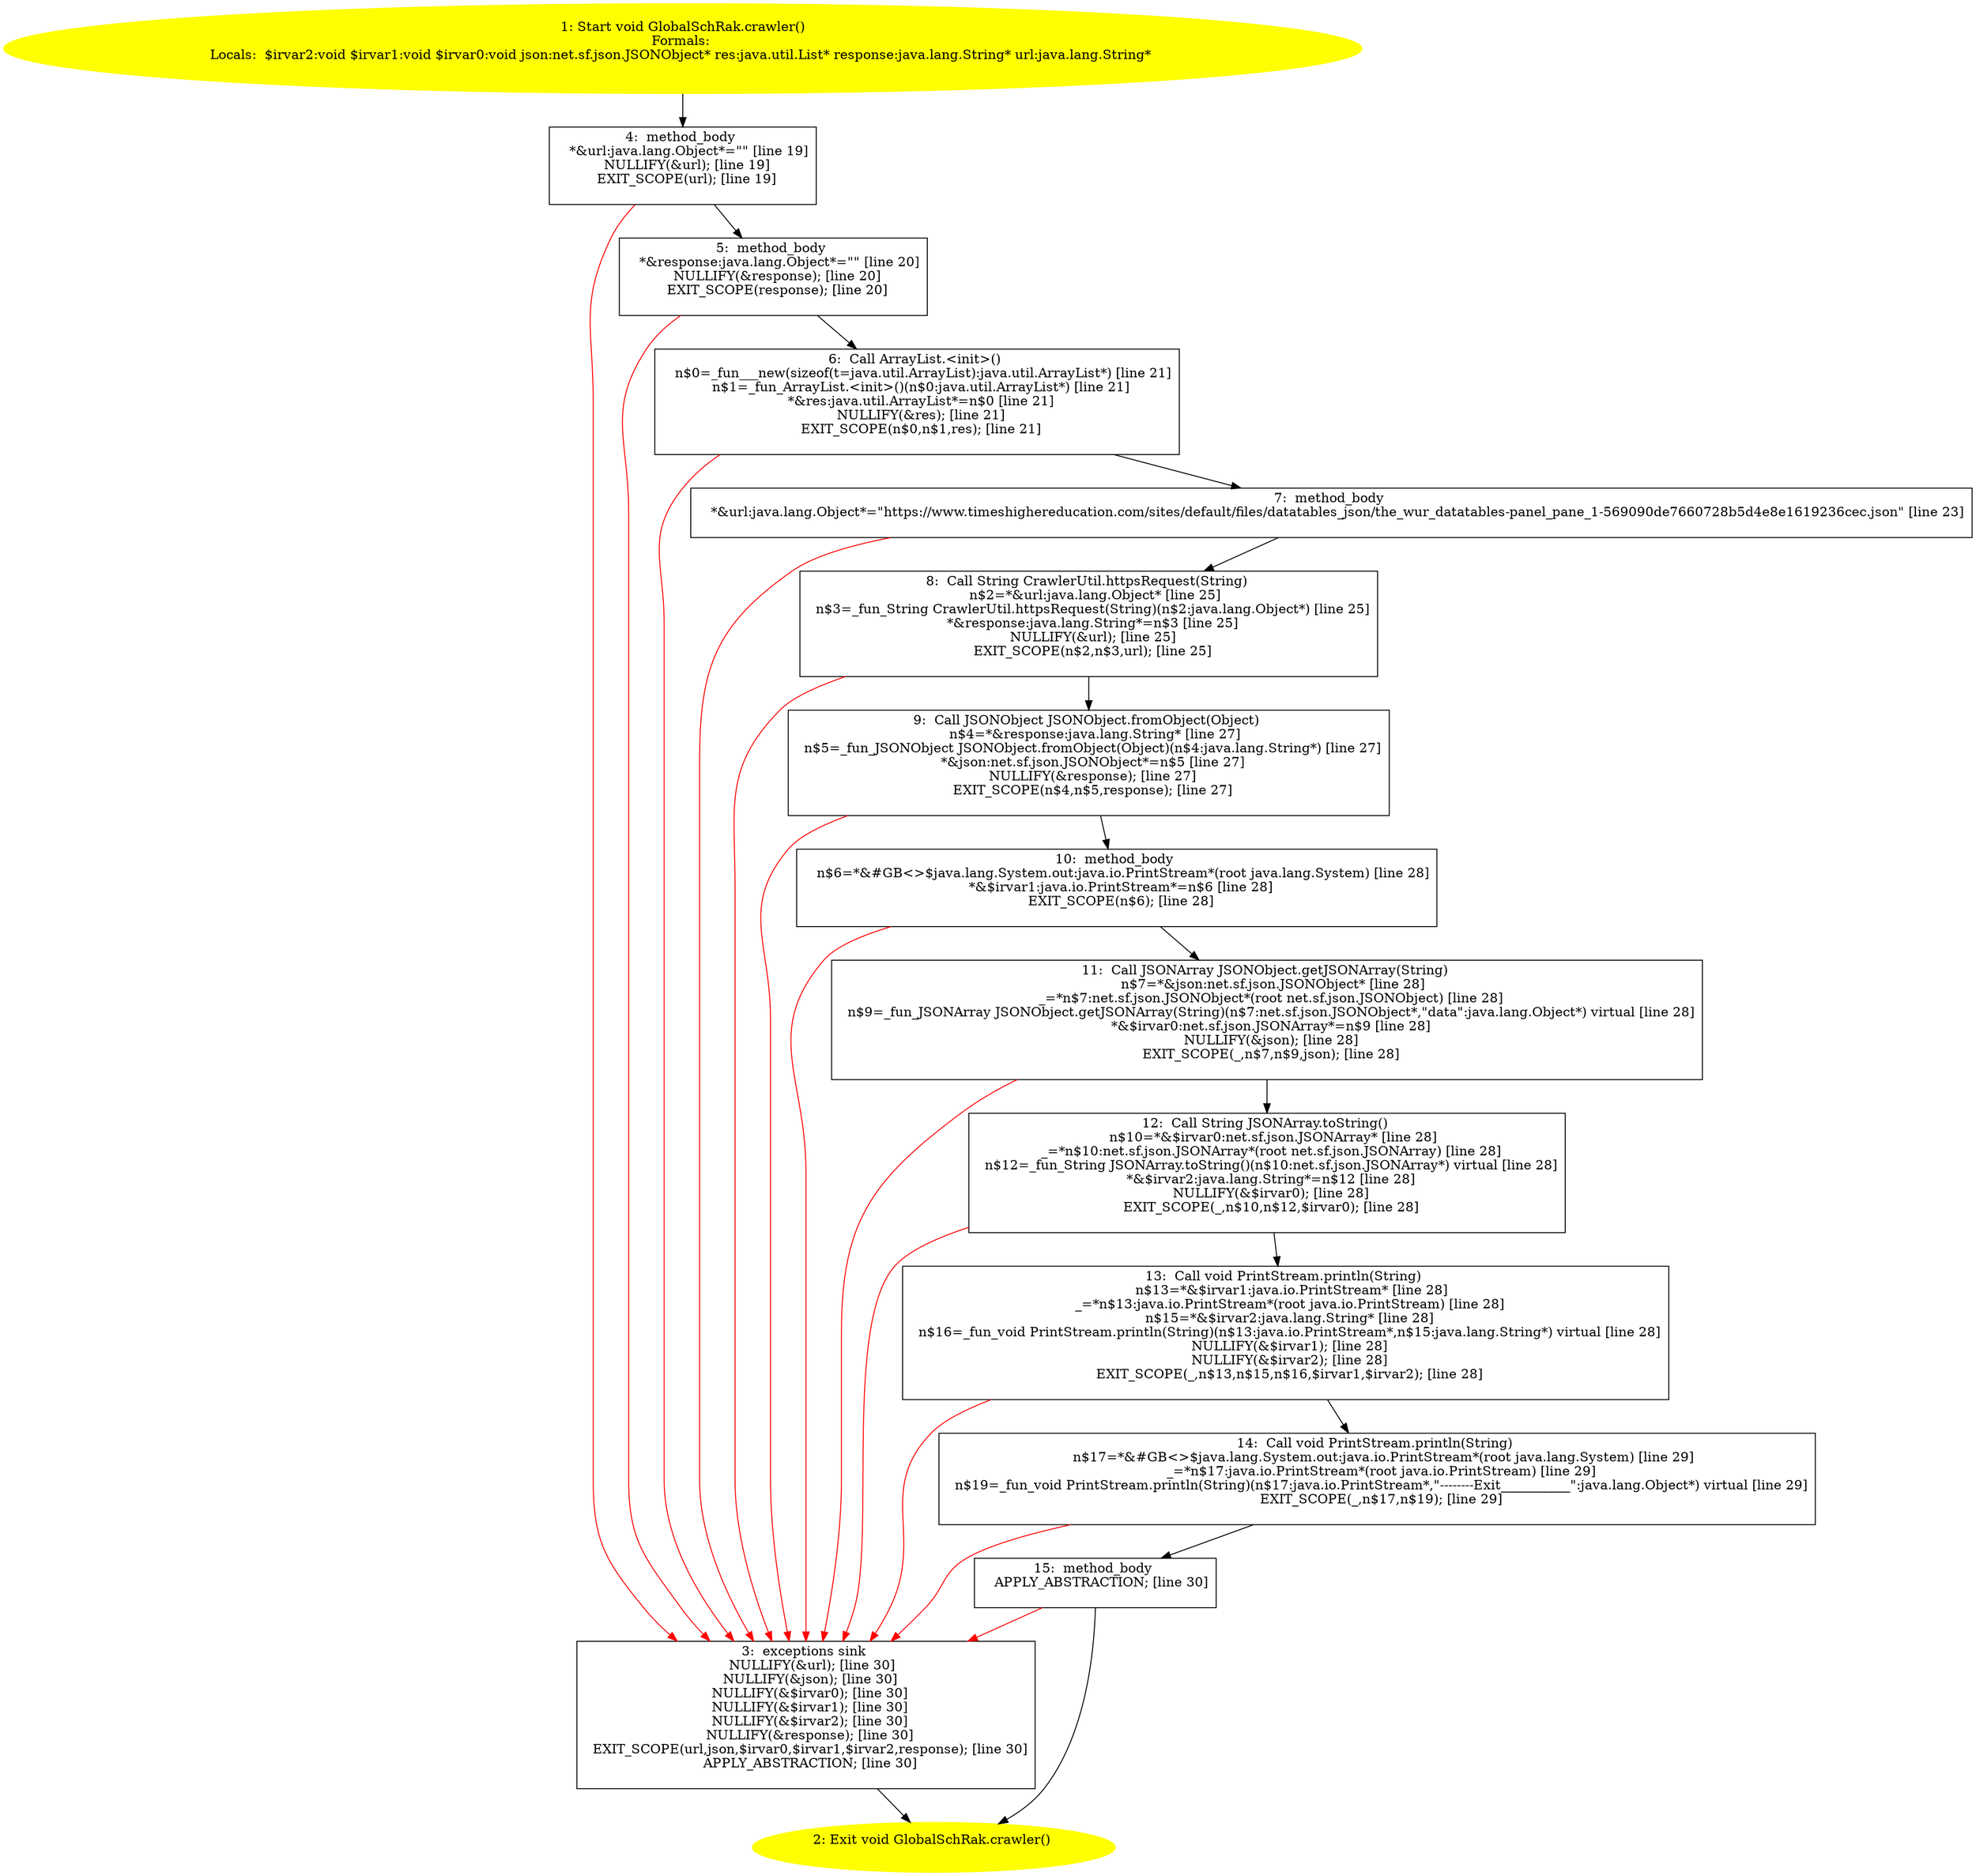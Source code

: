 /* @generated */
digraph cfg {
"com.dulishuo.times.sixteen.GlobalSchRak.crawler():void.9a0983d520bcf175b050374b6f51ee78_1" [label="1: Start void GlobalSchRak.crawler()\nFormals: \nLocals:  $irvar2:void $irvar1:void $irvar0:void json:net.sf.json.JSONObject* res:java.util.List* response:java.lang.String* url:java.lang.String* \n  " color=yellow style=filled]
	

	 "com.dulishuo.times.sixteen.GlobalSchRak.crawler():void.9a0983d520bcf175b050374b6f51ee78_1" -> "com.dulishuo.times.sixteen.GlobalSchRak.crawler():void.9a0983d520bcf175b050374b6f51ee78_4" ;
"com.dulishuo.times.sixteen.GlobalSchRak.crawler():void.9a0983d520bcf175b050374b6f51ee78_2" [label="2: Exit void GlobalSchRak.crawler() \n  " color=yellow style=filled]
	

"com.dulishuo.times.sixteen.GlobalSchRak.crawler():void.9a0983d520bcf175b050374b6f51ee78_3" [label="3:  exceptions sink \n   NULLIFY(&url); [line 30]\n  NULLIFY(&json); [line 30]\n  NULLIFY(&$irvar0); [line 30]\n  NULLIFY(&$irvar1); [line 30]\n  NULLIFY(&$irvar2); [line 30]\n  NULLIFY(&response); [line 30]\n  EXIT_SCOPE(url,json,$irvar0,$irvar1,$irvar2,response); [line 30]\n  APPLY_ABSTRACTION; [line 30]\n " shape="box"]
	

	 "com.dulishuo.times.sixteen.GlobalSchRak.crawler():void.9a0983d520bcf175b050374b6f51ee78_3" -> "com.dulishuo.times.sixteen.GlobalSchRak.crawler():void.9a0983d520bcf175b050374b6f51ee78_2" ;
"com.dulishuo.times.sixteen.GlobalSchRak.crawler():void.9a0983d520bcf175b050374b6f51ee78_4" [label="4:  method_body \n   *&url:java.lang.Object*=\"\" [line 19]\n  NULLIFY(&url); [line 19]\n  EXIT_SCOPE(url); [line 19]\n " shape="box"]
	

	 "com.dulishuo.times.sixteen.GlobalSchRak.crawler():void.9a0983d520bcf175b050374b6f51ee78_4" -> "com.dulishuo.times.sixteen.GlobalSchRak.crawler():void.9a0983d520bcf175b050374b6f51ee78_5" ;
	 "com.dulishuo.times.sixteen.GlobalSchRak.crawler():void.9a0983d520bcf175b050374b6f51ee78_4" -> "com.dulishuo.times.sixteen.GlobalSchRak.crawler():void.9a0983d520bcf175b050374b6f51ee78_3" [color="red" ];
"com.dulishuo.times.sixteen.GlobalSchRak.crawler():void.9a0983d520bcf175b050374b6f51ee78_5" [label="5:  method_body \n   *&response:java.lang.Object*=\"\" [line 20]\n  NULLIFY(&response); [line 20]\n  EXIT_SCOPE(response); [line 20]\n " shape="box"]
	

	 "com.dulishuo.times.sixteen.GlobalSchRak.crawler():void.9a0983d520bcf175b050374b6f51ee78_5" -> "com.dulishuo.times.sixteen.GlobalSchRak.crawler():void.9a0983d520bcf175b050374b6f51ee78_6" ;
	 "com.dulishuo.times.sixteen.GlobalSchRak.crawler():void.9a0983d520bcf175b050374b6f51ee78_5" -> "com.dulishuo.times.sixteen.GlobalSchRak.crawler():void.9a0983d520bcf175b050374b6f51ee78_3" [color="red" ];
"com.dulishuo.times.sixteen.GlobalSchRak.crawler():void.9a0983d520bcf175b050374b6f51ee78_6" [label="6:  Call ArrayList.<init>() \n   n$0=_fun___new(sizeof(t=java.util.ArrayList):java.util.ArrayList*) [line 21]\n  n$1=_fun_ArrayList.<init>()(n$0:java.util.ArrayList*) [line 21]\n  *&res:java.util.ArrayList*=n$0 [line 21]\n  NULLIFY(&res); [line 21]\n  EXIT_SCOPE(n$0,n$1,res); [line 21]\n " shape="box"]
	

	 "com.dulishuo.times.sixteen.GlobalSchRak.crawler():void.9a0983d520bcf175b050374b6f51ee78_6" -> "com.dulishuo.times.sixteen.GlobalSchRak.crawler():void.9a0983d520bcf175b050374b6f51ee78_7" ;
	 "com.dulishuo.times.sixteen.GlobalSchRak.crawler():void.9a0983d520bcf175b050374b6f51ee78_6" -> "com.dulishuo.times.sixteen.GlobalSchRak.crawler():void.9a0983d520bcf175b050374b6f51ee78_3" [color="red" ];
"com.dulishuo.times.sixteen.GlobalSchRak.crawler():void.9a0983d520bcf175b050374b6f51ee78_7" [label="7:  method_body \n   *&url:java.lang.Object*=\"https://www.timeshighereducation.com/sites/default/files/datatables_json/the_wur_datatables-panel_pane_1-569090de7660728b5d4e8e1619236cec.json\" [line 23]\n " shape="box"]
	

	 "com.dulishuo.times.sixteen.GlobalSchRak.crawler():void.9a0983d520bcf175b050374b6f51ee78_7" -> "com.dulishuo.times.sixteen.GlobalSchRak.crawler():void.9a0983d520bcf175b050374b6f51ee78_8" ;
	 "com.dulishuo.times.sixteen.GlobalSchRak.crawler():void.9a0983d520bcf175b050374b6f51ee78_7" -> "com.dulishuo.times.sixteen.GlobalSchRak.crawler():void.9a0983d520bcf175b050374b6f51ee78_3" [color="red" ];
"com.dulishuo.times.sixteen.GlobalSchRak.crawler():void.9a0983d520bcf175b050374b6f51ee78_8" [label="8:  Call String CrawlerUtil.httpsRequest(String) \n   n$2=*&url:java.lang.Object* [line 25]\n  n$3=_fun_String CrawlerUtil.httpsRequest(String)(n$2:java.lang.Object*) [line 25]\n  *&response:java.lang.String*=n$3 [line 25]\n  NULLIFY(&url); [line 25]\n  EXIT_SCOPE(n$2,n$3,url); [line 25]\n " shape="box"]
	

	 "com.dulishuo.times.sixteen.GlobalSchRak.crawler():void.9a0983d520bcf175b050374b6f51ee78_8" -> "com.dulishuo.times.sixteen.GlobalSchRak.crawler():void.9a0983d520bcf175b050374b6f51ee78_9" ;
	 "com.dulishuo.times.sixteen.GlobalSchRak.crawler():void.9a0983d520bcf175b050374b6f51ee78_8" -> "com.dulishuo.times.sixteen.GlobalSchRak.crawler():void.9a0983d520bcf175b050374b6f51ee78_3" [color="red" ];
"com.dulishuo.times.sixteen.GlobalSchRak.crawler():void.9a0983d520bcf175b050374b6f51ee78_9" [label="9:  Call JSONObject JSONObject.fromObject(Object) \n   n$4=*&response:java.lang.String* [line 27]\n  n$5=_fun_JSONObject JSONObject.fromObject(Object)(n$4:java.lang.String*) [line 27]\n  *&json:net.sf.json.JSONObject*=n$5 [line 27]\n  NULLIFY(&response); [line 27]\n  EXIT_SCOPE(n$4,n$5,response); [line 27]\n " shape="box"]
	

	 "com.dulishuo.times.sixteen.GlobalSchRak.crawler():void.9a0983d520bcf175b050374b6f51ee78_9" -> "com.dulishuo.times.sixteen.GlobalSchRak.crawler():void.9a0983d520bcf175b050374b6f51ee78_10" ;
	 "com.dulishuo.times.sixteen.GlobalSchRak.crawler():void.9a0983d520bcf175b050374b6f51ee78_9" -> "com.dulishuo.times.sixteen.GlobalSchRak.crawler():void.9a0983d520bcf175b050374b6f51ee78_3" [color="red" ];
"com.dulishuo.times.sixteen.GlobalSchRak.crawler():void.9a0983d520bcf175b050374b6f51ee78_10" [label="10:  method_body \n   n$6=*&#GB<>$java.lang.System.out:java.io.PrintStream*(root java.lang.System) [line 28]\n  *&$irvar1:java.io.PrintStream*=n$6 [line 28]\n  EXIT_SCOPE(n$6); [line 28]\n " shape="box"]
	

	 "com.dulishuo.times.sixteen.GlobalSchRak.crawler():void.9a0983d520bcf175b050374b6f51ee78_10" -> "com.dulishuo.times.sixteen.GlobalSchRak.crawler():void.9a0983d520bcf175b050374b6f51ee78_11" ;
	 "com.dulishuo.times.sixteen.GlobalSchRak.crawler():void.9a0983d520bcf175b050374b6f51ee78_10" -> "com.dulishuo.times.sixteen.GlobalSchRak.crawler():void.9a0983d520bcf175b050374b6f51ee78_3" [color="red" ];
"com.dulishuo.times.sixteen.GlobalSchRak.crawler():void.9a0983d520bcf175b050374b6f51ee78_11" [label="11:  Call JSONArray JSONObject.getJSONArray(String) \n   n$7=*&json:net.sf.json.JSONObject* [line 28]\n  _=*n$7:net.sf.json.JSONObject*(root net.sf.json.JSONObject) [line 28]\n  n$9=_fun_JSONArray JSONObject.getJSONArray(String)(n$7:net.sf.json.JSONObject*,\"data\":java.lang.Object*) virtual [line 28]\n  *&$irvar0:net.sf.json.JSONArray*=n$9 [line 28]\n  NULLIFY(&json); [line 28]\n  EXIT_SCOPE(_,n$7,n$9,json); [line 28]\n " shape="box"]
	

	 "com.dulishuo.times.sixteen.GlobalSchRak.crawler():void.9a0983d520bcf175b050374b6f51ee78_11" -> "com.dulishuo.times.sixteen.GlobalSchRak.crawler():void.9a0983d520bcf175b050374b6f51ee78_12" ;
	 "com.dulishuo.times.sixteen.GlobalSchRak.crawler():void.9a0983d520bcf175b050374b6f51ee78_11" -> "com.dulishuo.times.sixteen.GlobalSchRak.crawler():void.9a0983d520bcf175b050374b6f51ee78_3" [color="red" ];
"com.dulishuo.times.sixteen.GlobalSchRak.crawler():void.9a0983d520bcf175b050374b6f51ee78_12" [label="12:  Call String JSONArray.toString() \n   n$10=*&$irvar0:net.sf.json.JSONArray* [line 28]\n  _=*n$10:net.sf.json.JSONArray*(root net.sf.json.JSONArray) [line 28]\n  n$12=_fun_String JSONArray.toString()(n$10:net.sf.json.JSONArray*) virtual [line 28]\n  *&$irvar2:java.lang.String*=n$12 [line 28]\n  NULLIFY(&$irvar0); [line 28]\n  EXIT_SCOPE(_,n$10,n$12,$irvar0); [line 28]\n " shape="box"]
	

	 "com.dulishuo.times.sixteen.GlobalSchRak.crawler():void.9a0983d520bcf175b050374b6f51ee78_12" -> "com.dulishuo.times.sixteen.GlobalSchRak.crawler():void.9a0983d520bcf175b050374b6f51ee78_13" ;
	 "com.dulishuo.times.sixteen.GlobalSchRak.crawler():void.9a0983d520bcf175b050374b6f51ee78_12" -> "com.dulishuo.times.sixteen.GlobalSchRak.crawler():void.9a0983d520bcf175b050374b6f51ee78_3" [color="red" ];
"com.dulishuo.times.sixteen.GlobalSchRak.crawler():void.9a0983d520bcf175b050374b6f51ee78_13" [label="13:  Call void PrintStream.println(String) \n   n$13=*&$irvar1:java.io.PrintStream* [line 28]\n  _=*n$13:java.io.PrintStream*(root java.io.PrintStream) [line 28]\n  n$15=*&$irvar2:java.lang.String* [line 28]\n  n$16=_fun_void PrintStream.println(String)(n$13:java.io.PrintStream*,n$15:java.lang.String*) virtual [line 28]\n  NULLIFY(&$irvar1); [line 28]\n  NULLIFY(&$irvar2); [line 28]\n  EXIT_SCOPE(_,n$13,n$15,n$16,$irvar1,$irvar2); [line 28]\n " shape="box"]
	

	 "com.dulishuo.times.sixteen.GlobalSchRak.crawler():void.9a0983d520bcf175b050374b6f51ee78_13" -> "com.dulishuo.times.sixteen.GlobalSchRak.crawler():void.9a0983d520bcf175b050374b6f51ee78_14" ;
	 "com.dulishuo.times.sixteen.GlobalSchRak.crawler():void.9a0983d520bcf175b050374b6f51ee78_13" -> "com.dulishuo.times.sixteen.GlobalSchRak.crawler():void.9a0983d520bcf175b050374b6f51ee78_3" [color="red" ];
"com.dulishuo.times.sixteen.GlobalSchRak.crawler():void.9a0983d520bcf175b050374b6f51ee78_14" [label="14:  Call void PrintStream.println(String) \n   n$17=*&#GB<>$java.lang.System.out:java.io.PrintStream*(root java.lang.System) [line 29]\n  _=*n$17:java.io.PrintStream*(root java.io.PrintStream) [line 29]\n  n$19=_fun_void PrintStream.println(String)(n$17:java.io.PrintStream*,\"--------Exit___________\":java.lang.Object*) virtual [line 29]\n  EXIT_SCOPE(_,n$17,n$19); [line 29]\n " shape="box"]
	

	 "com.dulishuo.times.sixteen.GlobalSchRak.crawler():void.9a0983d520bcf175b050374b6f51ee78_14" -> "com.dulishuo.times.sixteen.GlobalSchRak.crawler():void.9a0983d520bcf175b050374b6f51ee78_15" ;
	 "com.dulishuo.times.sixteen.GlobalSchRak.crawler():void.9a0983d520bcf175b050374b6f51ee78_14" -> "com.dulishuo.times.sixteen.GlobalSchRak.crawler():void.9a0983d520bcf175b050374b6f51ee78_3" [color="red" ];
"com.dulishuo.times.sixteen.GlobalSchRak.crawler():void.9a0983d520bcf175b050374b6f51ee78_15" [label="15:  method_body \n   APPLY_ABSTRACTION; [line 30]\n " shape="box"]
	

	 "com.dulishuo.times.sixteen.GlobalSchRak.crawler():void.9a0983d520bcf175b050374b6f51ee78_15" -> "com.dulishuo.times.sixteen.GlobalSchRak.crawler():void.9a0983d520bcf175b050374b6f51ee78_2" ;
	 "com.dulishuo.times.sixteen.GlobalSchRak.crawler():void.9a0983d520bcf175b050374b6f51ee78_15" -> "com.dulishuo.times.sixteen.GlobalSchRak.crawler():void.9a0983d520bcf175b050374b6f51ee78_3" [color="red" ];
}

